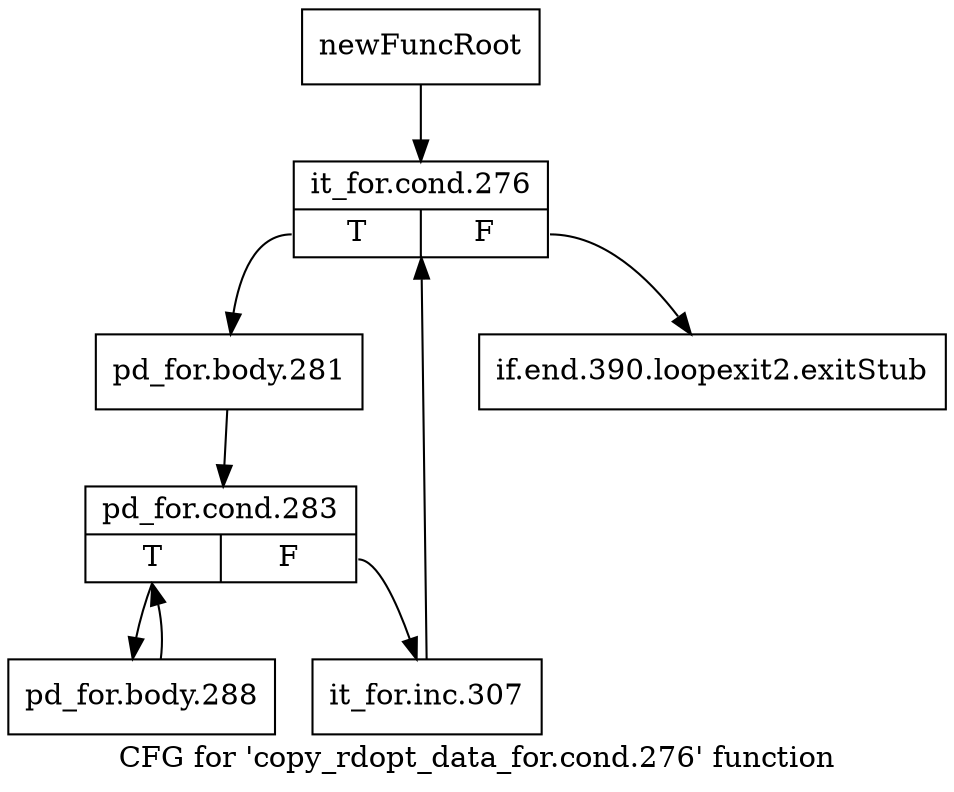 digraph "CFG for 'copy_rdopt_data_for.cond.276' function" {
	label="CFG for 'copy_rdopt_data_for.cond.276' function";

	Node0x24d4850 [shape=record,label="{newFuncRoot}"];
	Node0x24d4850 -> Node0x24d7ae0;
	Node0x24d7a90 [shape=record,label="{if.end.390.loopexit2.exitStub}"];
	Node0x24d7ae0 [shape=record,label="{it_for.cond.276|{<s0>T|<s1>F}}"];
	Node0x24d7ae0:s0 -> Node0x24d7fb0;
	Node0x24d7ae0:s1 -> Node0x24d7a90;
	Node0x24d7fb0 [shape=record,label="{pd_for.body.281}"];
	Node0x24d7fb0 -> Node0x24d8000;
	Node0x24d8000 [shape=record,label="{pd_for.cond.283|{<s0>T|<s1>F}}"];
	Node0x24d8000:s0 -> Node0x24d80a0;
	Node0x24d8000:s1 -> Node0x24d8050;
	Node0x24d8050 [shape=record,label="{it_for.inc.307}"];
	Node0x24d8050 -> Node0x24d7ae0;
	Node0x24d80a0 [shape=record,label="{pd_for.body.288}"];
	Node0x24d80a0 -> Node0x24d8000;
}
